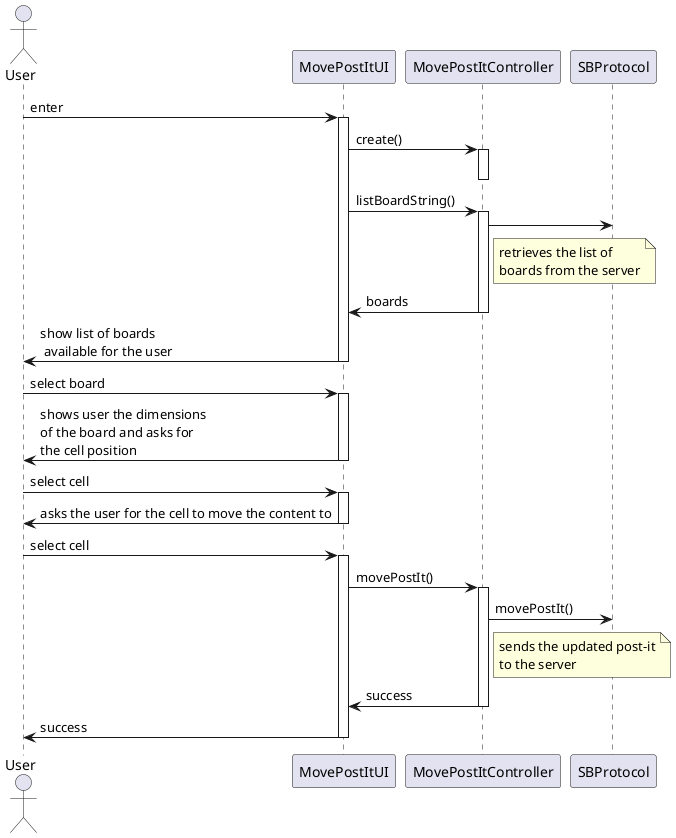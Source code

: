 @startuml
    actor User as user
    participant MovePostItUI as ui
    participant MovePostItController as ctrl
    participant SBProtocol as sbp

    user -> ui : enter
    activate ui
        ui -> ctrl : create()
        activate ctrl
        deactivate ctrl

        ui -> ctrl : listBoardString()
        activate ctrl
            ctrl -> sbp :
            note right of ctrl : retrieves the list of\nboards from the server
            ctrl -> ui : boards
        deactivate ctrl

        ui -> user : show list of boards\n available for the user
    deactivate ui

    user -> ui : select board
    activate ui
        ui -> user : shows user the dimensions\nof the board and asks for\nthe cell position
    deactivate ui

    user -> ui : select cell
    activate ui
        ui -> user : asks the user for the cell to move the content to
    deactivate ui

    user -> ui : select cell
    activate ui
        ui -> ctrl : movePostIt()
        activate ctrl
            ctrl -> sbp : movePostIt()
            note right of ctrl : sends the updated post-it\nto the server
            ctrl -> ui : success
        deactivate ctrl
        ui -> user : success
    deactivate ui
@enduml